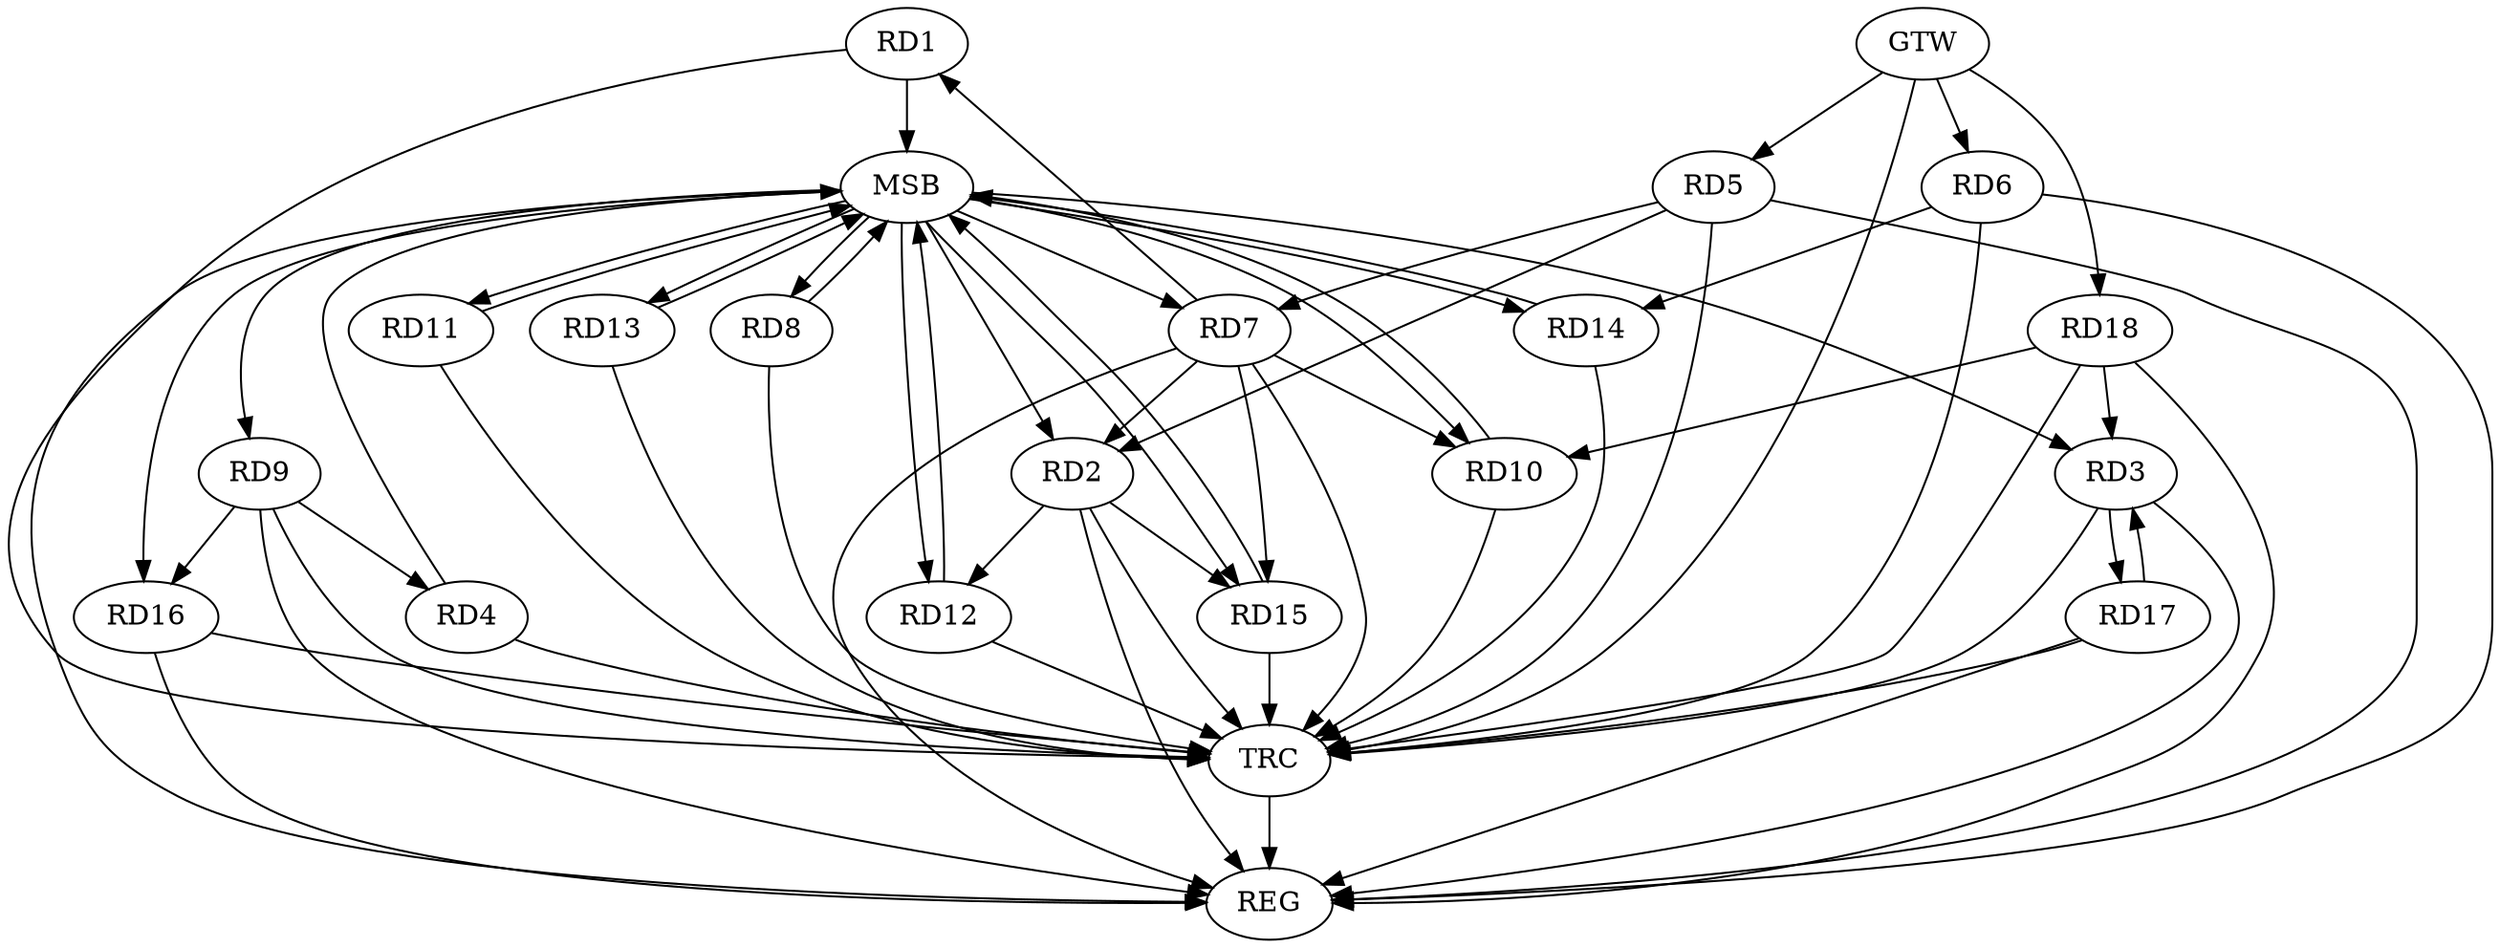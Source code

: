 strict digraph G {
  RD1 [ label="RD1" ];
  RD2 [ label="RD2" ];
  RD3 [ label="RD3" ];
  RD4 [ label="RD4" ];
  RD5 [ label="RD5" ];
  RD6 [ label="RD6" ];
  RD7 [ label="RD7" ];
  RD8 [ label="RD8" ];
  RD9 [ label="RD9" ];
  RD10 [ label="RD10" ];
  RD11 [ label="RD11" ];
  RD12 [ label="RD12" ];
  RD13 [ label="RD13" ];
  RD14 [ label="RD14" ];
  RD15 [ label="RD15" ];
  RD16 [ label="RD16" ];
  RD17 [ label="RD17" ];
  RD18 [ label="RD18" ];
  GTW [ label="GTW" ];
  REG [ label="REG" ];
  MSB [ label="MSB" ];
  TRC [ label="TRC" ];
  RD7 -> RD1;
  RD5 -> RD2;
  RD7 -> RD2;
  RD2 -> RD12;
  RD2 -> RD15;
  RD3 -> RD17;
  RD17 -> RD3;
  RD18 -> RD3;
  RD9 -> RD4;
  RD5 -> RD7;
  RD6 -> RD14;
  RD7 -> RD10;
  RD7 -> RD15;
  RD9 -> RD16;
  RD18 -> RD10;
  GTW -> RD5;
  GTW -> RD6;
  GTW -> RD18;
  RD2 -> REG;
  RD3 -> REG;
  RD5 -> REG;
  RD6 -> REG;
  RD7 -> REG;
  RD9 -> REG;
  RD16 -> REG;
  RD17 -> REG;
  RD18 -> REG;
  RD1 -> MSB;
  MSB -> RD10;
  MSB -> REG;
  RD4 -> MSB;
  MSB -> RD3;
  MSB -> RD7;
  MSB -> RD14;
  MSB -> RD15;
  RD8 -> MSB;
  MSB -> RD16;
  RD10 -> MSB;
  RD11 -> MSB;
  MSB -> RD2;
  MSB -> RD9;
  RD12 -> MSB;
  MSB -> RD8;
  RD13 -> MSB;
  MSB -> RD11;
  MSB -> RD12;
  RD14 -> MSB;
  RD15 -> MSB;
  MSB -> RD13;
  RD1 -> TRC;
  RD2 -> TRC;
  RD3 -> TRC;
  RD4 -> TRC;
  RD5 -> TRC;
  RD6 -> TRC;
  RD7 -> TRC;
  RD8 -> TRC;
  RD9 -> TRC;
  RD10 -> TRC;
  RD11 -> TRC;
  RD12 -> TRC;
  RD13 -> TRC;
  RD14 -> TRC;
  RD15 -> TRC;
  RD16 -> TRC;
  RD17 -> TRC;
  RD18 -> TRC;
  GTW -> TRC;
  TRC -> REG;
}
